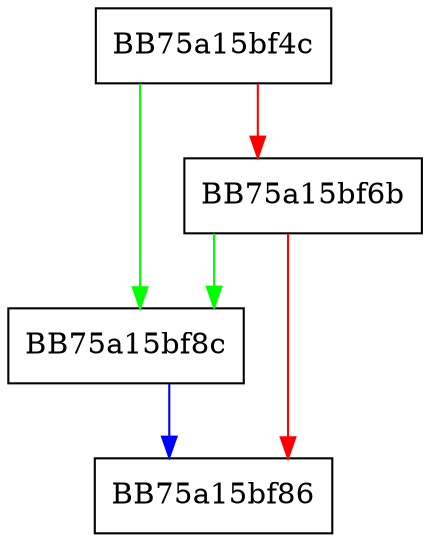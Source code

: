 digraph GetFriendlyFileNameW {
  node [shape="box"];
  graph [splines=ortho];
  BB75a15bf4c -> BB75a15bf8c [color="green"];
  BB75a15bf4c -> BB75a15bf6b [color="red"];
  BB75a15bf6b -> BB75a15bf8c [color="green"];
  BB75a15bf6b -> BB75a15bf86 [color="red"];
  BB75a15bf8c -> BB75a15bf86 [color="blue"];
}